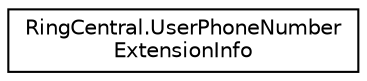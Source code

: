 digraph "Graphical Class Hierarchy"
{
 // LATEX_PDF_SIZE
  edge [fontname="Helvetica",fontsize="10",labelfontname="Helvetica",labelfontsize="10"];
  node [fontname="Helvetica",fontsize="10",shape=record];
  rankdir="LR";
  Node0 [label="RingCentral.UserPhoneNumber\lExtensionInfo",height=0.2,width=0.4,color="black", fillcolor="white", style="filled",URL="$classRingCentral_1_1UserPhoneNumberExtensionInfo.html",tooltip="Information on the extension, to which the phone number is assigned. Returned only for the request of..."];
}
